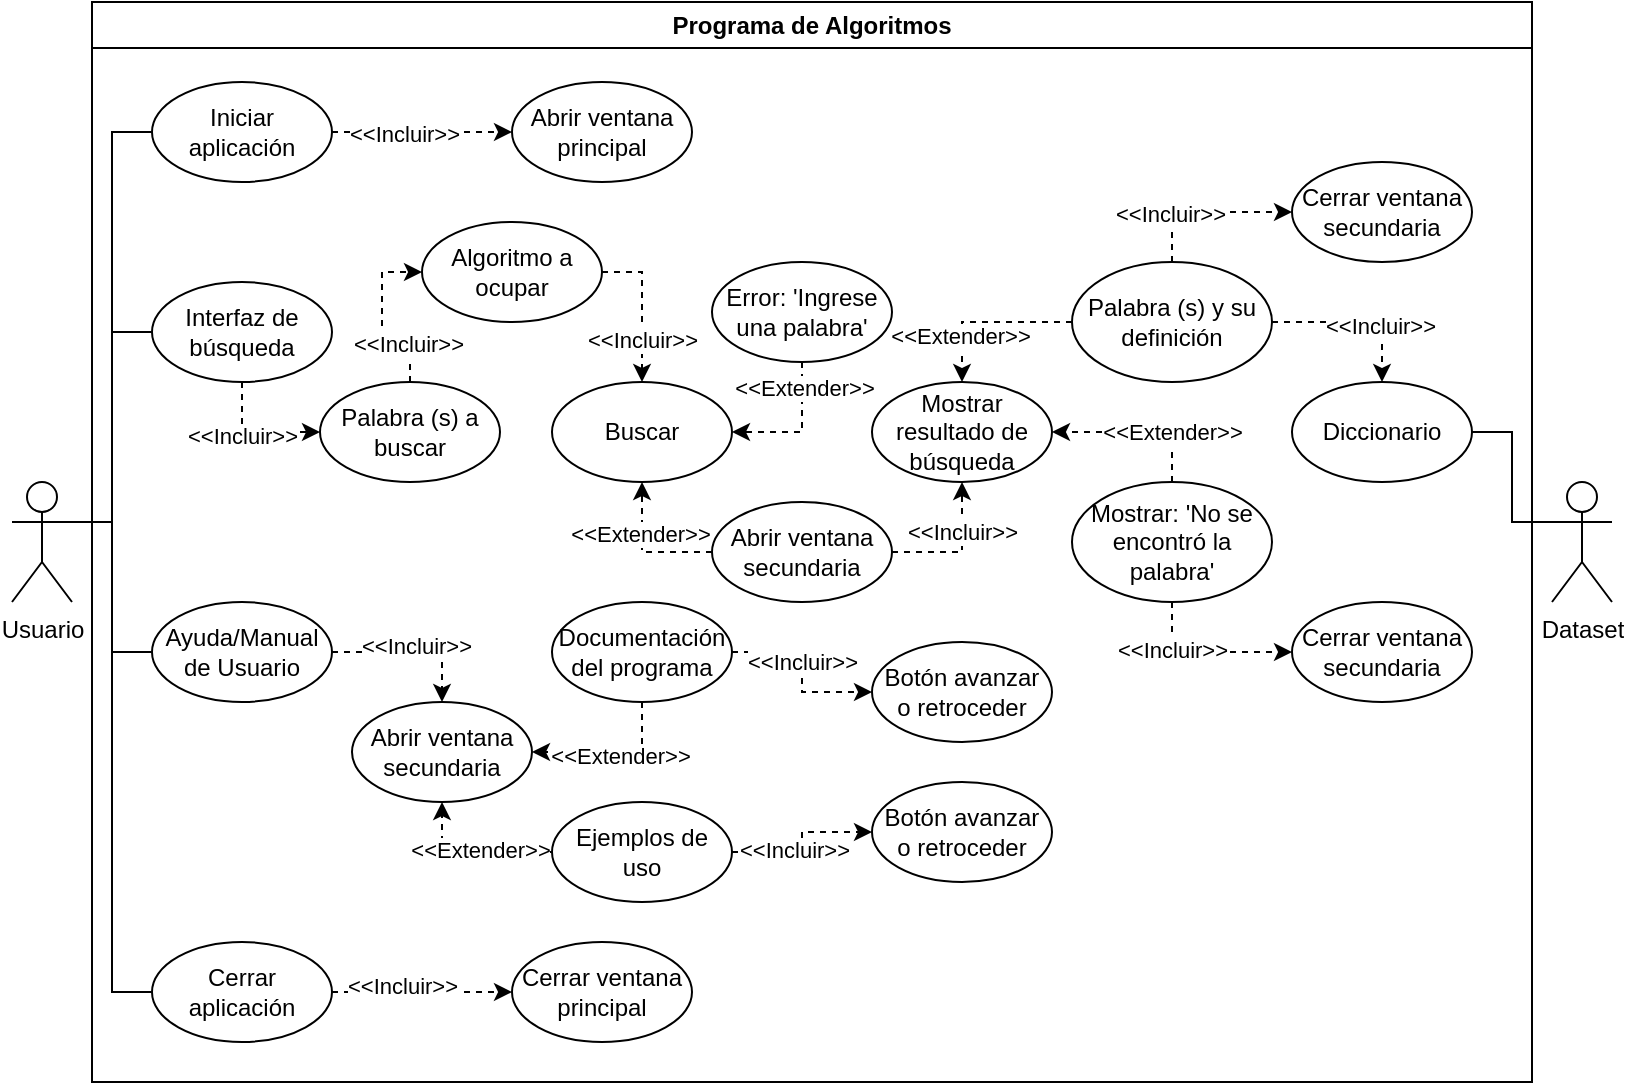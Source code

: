 <mxfile version="21.3.5" type="device">
  <diagram name="Page-1" id="AgVxNnxQd2m-z3hsMtV5">
    <mxGraphModel dx="1235" dy="636" grid="1" gridSize="10" guides="1" tooltips="1" connect="1" arrows="1" fold="1" page="1" pageScale="1" pageWidth="827" pageHeight="1169" math="0" shadow="0">
      <root>
        <mxCell id="0" />
        <mxCell id="1" parent="0" />
        <mxCell id="fj-ByLRMSCDvLSWJjfAh-1" value="Programa de Algoritmos" style="swimlane;whiteSpace=wrap;html=1;" parent="1" vertex="1">
          <mxGeometry x="54" width="720" height="540" as="geometry" />
        </mxCell>
        <mxCell id="ufKMqiaK2XcaE7LNpGSE-35" style="edgeStyle=orthogonalEdgeStyle;rounded=0;orthogonalLoop=1;jettySize=auto;html=1;exitX=1;exitY=0.5;exitDx=0;exitDy=0;entryX=0;entryY=0.5;entryDx=0;entryDy=0;dashed=1;" parent="fj-ByLRMSCDvLSWJjfAh-1" source="ufKMqiaK2XcaE7LNpGSE-1" target="ufKMqiaK2XcaE7LNpGSE-6" edge="1">
          <mxGeometry relative="1" as="geometry" />
        </mxCell>
        <mxCell id="ufKMqiaK2XcaE7LNpGSE-36" value="&amp;lt;&amp;lt;Incluir&amp;gt;&amp;gt;" style="edgeLabel;html=1;align=center;verticalAlign=middle;resizable=0;points=[];" parent="ufKMqiaK2XcaE7LNpGSE-35" vertex="1" connectable="0">
          <mxGeometry x="-0.207" y="-1" relative="1" as="geometry">
            <mxPoint as="offset" />
          </mxGeometry>
        </mxCell>
        <mxCell id="ufKMqiaK2XcaE7LNpGSE-1" value="Iniciar aplicación" style="ellipse;whiteSpace=wrap;html=1;" parent="fj-ByLRMSCDvLSWJjfAh-1" vertex="1">
          <mxGeometry x="30" y="40" width="90" height="50" as="geometry" />
        </mxCell>
        <mxCell id="ufKMqiaK2XcaE7LNpGSE-37" style="edgeStyle=orthogonalEdgeStyle;rounded=0;orthogonalLoop=1;jettySize=auto;html=1;exitX=1;exitY=0.5;exitDx=0;exitDy=0;entryX=0;entryY=0.5;entryDx=0;entryDy=0;dashed=1;" parent="fj-ByLRMSCDvLSWJjfAh-1" source="ufKMqiaK2XcaE7LNpGSE-2" target="ufKMqiaK2XcaE7LNpGSE-7" edge="1">
          <mxGeometry relative="1" as="geometry" />
        </mxCell>
        <mxCell id="ufKMqiaK2XcaE7LNpGSE-38" value="&amp;lt;&amp;lt;Incluir&amp;gt;&amp;gt;" style="edgeLabel;html=1;align=center;verticalAlign=middle;resizable=0;points=[];" parent="ufKMqiaK2XcaE7LNpGSE-37" vertex="1" connectable="0">
          <mxGeometry x="-0.226" y="3" relative="1" as="geometry">
            <mxPoint as="offset" />
          </mxGeometry>
        </mxCell>
        <mxCell id="ufKMqiaK2XcaE7LNpGSE-2" value="Cerrar aplicación" style="ellipse;whiteSpace=wrap;html=1;" parent="fj-ByLRMSCDvLSWJjfAh-1" vertex="1">
          <mxGeometry x="30" y="470" width="90" height="50" as="geometry" />
        </mxCell>
        <mxCell id="ufKMqiaK2XcaE7LNpGSE-41" style="edgeStyle=orthogonalEdgeStyle;rounded=0;orthogonalLoop=1;jettySize=auto;html=1;exitX=1;exitY=0.5;exitDx=0;exitDy=0;entryX=0.5;entryY=0;entryDx=0;entryDy=0;dashed=1;" parent="fj-ByLRMSCDvLSWJjfAh-1" source="ufKMqiaK2XcaE7LNpGSE-3" target="ufKMqiaK2XcaE7LNpGSE-32" edge="1">
          <mxGeometry relative="1" as="geometry" />
        </mxCell>
        <mxCell id="ufKMqiaK2XcaE7LNpGSE-42" value="&amp;lt;&amp;lt;Incluir&amp;gt;&amp;gt;" style="edgeLabel;html=1;align=center;verticalAlign=middle;resizable=0;points=[];" parent="ufKMqiaK2XcaE7LNpGSE-41" vertex="1" connectable="0">
          <mxGeometry x="0.037" y="3" relative="1" as="geometry">
            <mxPoint as="offset" />
          </mxGeometry>
        </mxCell>
        <mxCell id="ufKMqiaK2XcaE7LNpGSE-3" value="Ayuda/Manual de Usuario" style="ellipse;whiteSpace=wrap;html=1;" parent="fj-ByLRMSCDvLSWJjfAh-1" vertex="1">
          <mxGeometry x="30" y="300" width="90" height="50" as="geometry" />
        </mxCell>
        <mxCell id="ufKMqiaK2XcaE7LNpGSE-39" style="edgeStyle=orthogonalEdgeStyle;rounded=0;orthogonalLoop=1;jettySize=auto;html=1;exitX=0.5;exitY=1;exitDx=0;exitDy=0;entryX=0;entryY=0.5;entryDx=0;entryDy=0;dashed=1;" parent="fj-ByLRMSCDvLSWJjfAh-1" source="ufKMqiaK2XcaE7LNpGSE-4" target="ufKMqiaK2XcaE7LNpGSE-9" edge="1">
          <mxGeometry relative="1" as="geometry" />
        </mxCell>
        <mxCell id="ufKMqiaK2XcaE7LNpGSE-40" value="&amp;lt;&amp;lt;Incluir&amp;gt;&amp;gt;" style="edgeLabel;html=1;align=center;verticalAlign=middle;resizable=0;points=[];" parent="ufKMqiaK2XcaE7LNpGSE-39" vertex="1" connectable="0">
          <mxGeometry x="-0.219" y="-2" relative="1" as="geometry">
            <mxPoint as="offset" />
          </mxGeometry>
        </mxCell>
        <mxCell id="ufKMqiaK2XcaE7LNpGSE-4" value="Interfaz de búsqueda" style="ellipse;whiteSpace=wrap;html=1;" parent="fj-ByLRMSCDvLSWJjfAh-1" vertex="1">
          <mxGeometry x="30" y="140" width="90" height="50" as="geometry" />
        </mxCell>
        <mxCell id="ufKMqiaK2XcaE7LNpGSE-47" style="edgeStyle=orthogonalEdgeStyle;rounded=0;orthogonalLoop=1;jettySize=auto;html=1;exitX=0.5;exitY=1;exitDx=0;exitDy=0;entryX=1;entryY=0.5;entryDx=0;entryDy=0;dashed=1;" parent="fj-ByLRMSCDvLSWJjfAh-1" source="ufKMqiaK2XcaE7LNpGSE-5" target="ufKMqiaK2XcaE7LNpGSE-32" edge="1">
          <mxGeometry relative="1" as="geometry" />
        </mxCell>
        <mxCell id="ufKMqiaK2XcaE7LNpGSE-49" value="&amp;lt;&amp;lt;Extender&amp;gt;&amp;gt;" style="edgeLabel;html=1;align=center;verticalAlign=middle;resizable=0;points=[];" parent="ufKMqiaK2XcaE7LNpGSE-47" vertex="1" connectable="0">
          <mxGeometry x="-0.1" y="2" relative="1" as="geometry">
            <mxPoint as="offset" />
          </mxGeometry>
        </mxCell>
        <mxCell id="ufKMqiaK2XcaE7LNpGSE-51" style="edgeStyle=orthogonalEdgeStyle;rounded=0;orthogonalLoop=1;jettySize=auto;html=1;exitX=1;exitY=0.5;exitDx=0;exitDy=0;entryX=0;entryY=0.5;entryDx=0;entryDy=0;dashed=1;" parent="fj-ByLRMSCDvLSWJjfAh-1" source="ufKMqiaK2XcaE7LNpGSE-5" target="ufKMqiaK2XcaE7LNpGSE-12" edge="1">
          <mxGeometry relative="1" as="geometry" />
        </mxCell>
        <mxCell id="ufKMqiaK2XcaE7LNpGSE-53" value="&amp;lt;&amp;lt;Incluir&amp;gt;&amp;gt;" style="edgeLabel;html=1;align=center;verticalAlign=middle;resizable=0;points=[];" parent="ufKMqiaK2XcaE7LNpGSE-51" vertex="1" connectable="0">
          <mxGeometry x="-0.11" relative="1" as="geometry">
            <mxPoint as="offset" />
          </mxGeometry>
        </mxCell>
        <mxCell id="ufKMqiaK2XcaE7LNpGSE-5" value="Documentación del programa" style="ellipse;whiteSpace=wrap;html=1;" parent="fj-ByLRMSCDvLSWJjfAh-1" vertex="1">
          <mxGeometry x="230" y="300" width="90" height="50" as="geometry" />
        </mxCell>
        <mxCell id="ufKMqiaK2XcaE7LNpGSE-6" value="Abrir ventana principal" style="ellipse;whiteSpace=wrap;html=1;" parent="fj-ByLRMSCDvLSWJjfAh-1" vertex="1">
          <mxGeometry x="210" y="40" width="90" height="50" as="geometry" />
        </mxCell>
        <mxCell id="ufKMqiaK2XcaE7LNpGSE-7" value="Cerrar ventana principal" style="ellipse;whiteSpace=wrap;html=1;" parent="fj-ByLRMSCDvLSWJjfAh-1" vertex="1">
          <mxGeometry x="210" y="470" width="90" height="50" as="geometry" />
        </mxCell>
        <mxCell id="32s3LYDoTKz_yf6k1RUO-1" style="edgeStyle=orthogonalEdgeStyle;rounded=0;orthogonalLoop=1;jettySize=auto;html=1;exitX=0.5;exitY=0;exitDx=0;exitDy=0;entryX=0;entryY=0.5;entryDx=0;entryDy=0;dashed=1;" edge="1" parent="fj-ByLRMSCDvLSWJjfAh-1" source="ufKMqiaK2XcaE7LNpGSE-9" target="ufKMqiaK2XcaE7LNpGSE-11">
          <mxGeometry relative="1" as="geometry" />
        </mxCell>
        <mxCell id="32s3LYDoTKz_yf6k1RUO-3" value="&amp;lt;&amp;lt;Incluir&amp;gt;&amp;gt;" style="edgeLabel;html=1;align=center;verticalAlign=middle;resizable=0;points=[];" vertex="1" connectable="0" parent="32s3LYDoTKz_yf6k1RUO-1">
          <mxGeometry x="-0.578" y="1" relative="1" as="geometry">
            <mxPoint as="offset" />
          </mxGeometry>
        </mxCell>
        <mxCell id="ufKMqiaK2XcaE7LNpGSE-9" value="Palabra (s) a buscar" style="ellipse;whiteSpace=wrap;html=1;" parent="fj-ByLRMSCDvLSWJjfAh-1" vertex="1">
          <mxGeometry x="114" y="190" width="90" height="50" as="geometry" />
        </mxCell>
        <mxCell id="ufKMqiaK2XcaE7LNpGSE-48" style="edgeStyle=orthogonalEdgeStyle;rounded=0;orthogonalLoop=1;jettySize=auto;html=1;exitX=0;exitY=0.5;exitDx=0;exitDy=0;entryX=0.5;entryY=1;entryDx=0;entryDy=0;dashed=1;" parent="fj-ByLRMSCDvLSWJjfAh-1" source="ufKMqiaK2XcaE7LNpGSE-10" target="ufKMqiaK2XcaE7LNpGSE-32" edge="1">
          <mxGeometry relative="1" as="geometry" />
        </mxCell>
        <mxCell id="ufKMqiaK2XcaE7LNpGSE-50" value="&amp;lt;&amp;lt;Extender&amp;gt;&amp;gt;" style="edgeLabel;html=1;align=center;verticalAlign=middle;resizable=0;points=[];" parent="ufKMqiaK2XcaE7LNpGSE-48" vertex="1" connectable="0">
          <mxGeometry x="-0.1" y="-1" relative="1" as="geometry">
            <mxPoint as="offset" />
          </mxGeometry>
        </mxCell>
        <mxCell id="ufKMqiaK2XcaE7LNpGSE-54" style="edgeStyle=orthogonalEdgeStyle;rounded=0;orthogonalLoop=1;jettySize=auto;html=1;exitX=1;exitY=0.5;exitDx=0;exitDy=0;entryX=0;entryY=0.5;entryDx=0;entryDy=0;dashed=1;" parent="fj-ByLRMSCDvLSWJjfAh-1" source="ufKMqiaK2XcaE7LNpGSE-10" target="ufKMqiaK2XcaE7LNpGSE-43" edge="1">
          <mxGeometry relative="1" as="geometry" />
        </mxCell>
        <mxCell id="ufKMqiaK2XcaE7LNpGSE-55" value="&amp;lt;&amp;lt;Incluir&amp;gt;&amp;gt;" style="edgeLabel;html=1;align=center;verticalAlign=middle;resizable=0;points=[];" parent="ufKMqiaK2XcaE7LNpGSE-54" vertex="1" connectable="0">
          <mxGeometry x="-0.22" y="1" relative="1" as="geometry">
            <mxPoint as="offset" />
          </mxGeometry>
        </mxCell>
        <mxCell id="ufKMqiaK2XcaE7LNpGSE-10" value="Ejemplos de uso" style="ellipse;whiteSpace=wrap;html=1;" parent="fj-ByLRMSCDvLSWJjfAh-1" vertex="1">
          <mxGeometry x="230" y="400" width="90" height="50" as="geometry" />
        </mxCell>
        <mxCell id="32s3LYDoTKz_yf6k1RUO-8" style="edgeStyle=orthogonalEdgeStyle;rounded=0;orthogonalLoop=1;jettySize=auto;html=1;exitX=1;exitY=0.5;exitDx=0;exitDy=0;entryX=0.5;entryY=0;entryDx=0;entryDy=0;dashed=1;" edge="1" parent="fj-ByLRMSCDvLSWJjfAh-1" source="ufKMqiaK2XcaE7LNpGSE-11" target="ufKMqiaK2XcaE7LNpGSE-23">
          <mxGeometry relative="1" as="geometry" />
        </mxCell>
        <mxCell id="32s3LYDoTKz_yf6k1RUO-9" value="&amp;lt;&amp;lt;Incluir&amp;gt;&amp;gt;" style="edgeLabel;html=1;align=center;verticalAlign=middle;resizable=0;points=[];" vertex="1" connectable="0" parent="32s3LYDoTKz_yf6k1RUO-8">
          <mxGeometry x="0.421" relative="1" as="geometry">
            <mxPoint as="offset" />
          </mxGeometry>
        </mxCell>
        <mxCell id="ufKMqiaK2XcaE7LNpGSE-11" value="Algoritmo a ocupar" style="ellipse;whiteSpace=wrap;html=1;" parent="fj-ByLRMSCDvLSWJjfAh-1" vertex="1">
          <mxGeometry x="165" y="110" width="90" height="50" as="geometry" />
        </mxCell>
        <mxCell id="ufKMqiaK2XcaE7LNpGSE-12" value="Botón avanzar&lt;br&gt;o retroceder" style="ellipse;whiteSpace=wrap;html=1;" parent="fj-ByLRMSCDvLSWJjfAh-1" vertex="1">
          <mxGeometry x="390" y="320" width="90" height="50" as="geometry" />
        </mxCell>
        <mxCell id="ufKMqiaK2XcaE7LNpGSE-23" value="Buscar" style="ellipse;whiteSpace=wrap;html=1;" parent="fj-ByLRMSCDvLSWJjfAh-1" vertex="1">
          <mxGeometry x="230" y="190" width="90" height="50" as="geometry" />
        </mxCell>
        <mxCell id="32s3LYDoTKz_yf6k1RUO-10" style="edgeStyle=orthogonalEdgeStyle;rounded=0;orthogonalLoop=1;jettySize=auto;html=1;exitX=0.5;exitY=1;exitDx=0;exitDy=0;entryX=1;entryY=0.5;entryDx=0;entryDy=0;dashed=1;" edge="1" parent="fj-ByLRMSCDvLSWJjfAh-1" source="ufKMqiaK2XcaE7LNpGSE-24" target="ufKMqiaK2XcaE7LNpGSE-23">
          <mxGeometry relative="1" as="geometry" />
        </mxCell>
        <mxCell id="32s3LYDoTKz_yf6k1RUO-11" value="&amp;lt;&amp;lt;Extender&amp;gt;&amp;gt;" style="edgeLabel;html=1;align=center;verticalAlign=middle;resizable=0;points=[];" vertex="1" connectable="0" parent="32s3LYDoTKz_yf6k1RUO-10">
          <mxGeometry x="-0.635" y="1" relative="1" as="geometry">
            <mxPoint as="offset" />
          </mxGeometry>
        </mxCell>
        <mxCell id="ufKMqiaK2XcaE7LNpGSE-24" value="Error: &#39;Ingrese una palabra&#39;" style="ellipse;whiteSpace=wrap;html=1;" parent="fj-ByLRMSCDvLSWJjfAh-1" vertex="1">
          <mxGeometry x="310" y="130" width="90" height="50" as="geometry" />
        </mxCell>
        <mxCell id="32s3LYDoTKz_yf6k1RUO-12" style="edgeStyle=orthogonalEdgeStyle;rounded=0;orthogonalLoop=1;jettySize=auto;html=1;exitX=0;exitY=0.5;exitDx=0;exitDy=0;entryX=0.5;entryY=1;entryDx=0;entryDy=0;dashed=1;" edge="1" parent="fj-ByLRMSCDvLSWJjfAh-1" source="ufKMqiaK2XcaE7LNpGSE-25" target="ufKMqiaK2XcaE7LNpGSE-23">
          <mxGeometry relative="1" as="geometry" />
        </mxCell>
        <mxCell id="32s3LYDoTKz_yf6k1RUO-13" value="&amp;lt;&amp;lt;Extender&amp;gt;&amp;gt;" style="edgeLabel;html=1;align=center;verticalAlign=middle;resizable=0;points=[];" vertex="1" connectable="0" parent="32s3LYDoTKz_yf6k1RUO-12">
          <mxGeometry x="0.258" y="1" relative="1" as="geometry">
            <mxPoint as="offset" />
          </mxGeometry>
        </mxCell>
        <mxCell id="32s3LYDoTKz_yf6k1RUO-14" style="edgeStyle=orthogonalEdgeStyle;rounded=0;orthogonalLoop=1;jettySize=auto;html=1;exitX=1;exitY=0.5;exitDx=0;exitDy=0;entryX=0.5;entryY=1;entryDx=0;entryDy=0;dashed=1;" edge="1" parent="fj-ByLRMSCDvLSWJjfAh-1" source="ufKMqiaK2XcaE7LNpGSE-25" target="ufKMqiaK2XcaE7LNpGSE-26">
          <mxGeometry relative="1" as="geometry" />
        </mxCell>
        <mxCell id="32s3LYDoTKz_yf6k1RUO-15" value="&amp;lt;&amp;lt;Incluir&amp;gt;&amp;gt;" style="edgeLabel;html=1;align=center;verticalAlign=middle;resizable=0;points=[];" vertex="1" connectable="0" parent="32s3LYDoTKz_yf6k1RUO-14">
          <mxGeometry x="0.294" relative="1" as="geometry">
            <mxPoint as="offset" />
          </mxGeometry>
        </mxCell>
        <mxCell id="ufKMqiaK2XcaE7LNpGSE-25" value="Abrir ventana secundaria" style="ellipse;whiteSpace=wrap;html=1;" parent="fj-ByLRMSCDvLSWJjfAh-1" vertex="1">
          <mxGeometry x="310" y="250" width="90" height="50" as="geometry" />
        </mxCell>
        <mxCell id="ufKMqiaK2XcaE7LNpGSE-26" value="Mostrar resultado de búsqueda" style="ellipse;whiteSpace=wrap;html=1;" parent="fj-ByLRMSCDvLSWJjfAh-1" vertex="1">
          <mxGeometry x="390" y="190" width="90" height="50" as="geometry" />
        </mxCell>
        <mxCell id="32s3LYDoTKz_yf6k1RUO-16" style="edgeStyle=orthogonalEdgeStyle;rounded=0;orthogonalLoop=1;jettySize=auto;html=1;exitX=0;exitY=0.5;exitDx=0;exitDy=0;entryX=0.5;entryY=0;entryDx=0;entryDy=0;dashed=1;" edge="1" parent="fj-ByLRMSCDvLSWJjfAh-1" source="ufKMqiaK2XcaE7LNpGSE-27" target="ufKMqiaK2XcaE7LNpGSE-26">
          <mxGeometry relative="1" as="geometry" />
        </mxCell>
        <mxCell id="32s3LYDoTKz_yf6k1RUO-17" value="&amp;lt;&amp;lt;Extender&amp;gt;&amp;gt;" style="edgeLabel;html=1;align=center;verticalAlign=middle;resizable=0;points=[];" vertex="1" connectable="0" parent="32s3LYDoTKz_yf6k1RUO-16">
          <mxGeometry x="0.442" y="-1" relative="1" as="geometry">
            <mxPoint as="offset" />
          </mxGeometry>
        </mxCell>
        <mxCell id="32s3LYDoTKz_yf6k1RUO-20" style="edgeStyle=orthogonalEdgeStyle;rounded=0;orthogonalLoop=1;jettySize=auto;html=1;exitX=1;exitY=0.5;exitDx=0;exitDy=0;entryX=0.5;entryY=0;entryDx=0;entryDy=0;dashed=1;" edge="1" parent="fj-ByLRMSCDvLSWJjfAh-1" source="ufKMqiaK2XcaE7LNpGSE-27" target="ufKMqiaK2XcaE7LNpGSE-29">
          <mxGeometry relative="1" as="geometry" />
        </mxCell>
        <mxCell id="32s3LYDoTKz_yf6k1RUO-21" value="&amp;lt;&amp;lt;Incluir&amp;gt;&amp;gt;" style="edgeLabel;html=1;align=center;verticalAlign=middle;resizable=0;points=[];" vertex="1" connectable="0" parent="32s3LYDoTKz_yf6k1RUO-20">
          <mxGeometry x="0.327" y="-1" relative="1" as="geometry">
            <mxPoint as="offset" />
          </mxGeometry>
        </mxCell>
        <mxCell id="32s3LYDoTKz_yf6k1RUO-22" style="edgeStyle=orthogonalEdgeStyle;rounded=0;orthogonalLoop=1;jettySize=auto;html=1;exitX=0.5;exitY=0;exitDx=0;exitDy=0;entryX=0;entryY=0.5;entryDx=0;entryDy=0;dashed=1;" edge="1" parent="fj-ByLRMSCDvLSWJjfAh-1" source="ufKMqiaK2XcaE7LNpGSE-27" target="ufKMqiaK2XcaE7LNpGSE-34">
          <mxGeometry relative="1" as="geometry" />
        </mxCell>
        <mxCell id="32s3LYDoTKz_yf6k1RUO-23" value="&amp;lt;&amp;lt;Incluir&amp;gt;&amp;gt;" style="edgeLabel;html=1;align=center;verticalAlign=middle;resizable=0;points=[];" vertex="1" connectable="0" parent="32s3LYDoTKz_yf6k1RUO-22">
          <mxGeometry x="-0.428" y="1" relative="1" as="geometry">
            <mxPoint as="offset" />
          </mxGeometry>
        </mxCell>
        <mxCell id="ufKMqiaK2XcaE7LNpGSE-27" value="Palabra (s) y su definición" style="ellipse;whiteSpace=wrap;html=1;" parent="fj-ByLRMSCDvLSWJjfAh-1" vertex="1">
          <mxGeometry x="490" y="130" width="100" height="60" as="geometry" />
        </mxCell>
        <mxCell id="32s3LYDoTKz_yf6k1RUO-18" style="edgeStyle=orthogonalEdgeStyle;rounded=0;orthogonalLoop=1;jettySize=auto;html=1;exitX=0.5;exitY=0;exitDx=0;exitDy=0;entryX=1;entryY=0.5;entryDx=0;entryDy=0;dashed=1;" edge="1" parent="fj-ByLRMSCDvLSWJjfAh-1" source="ufKMqiaK2XcaE7LNpGSE-28" target="ufKMqiaK2XcaE7LNpGSE-26">
          <mxGeometry relative="1" as="geometry" />
        </mxCell>
        <mxCell id="32s3LYDoTKz_yf6k1RUO-19" value="&amp;lt;&amp;lt;Extender&amp;gt;&amp;gt;" style="edgeLabel;html=1;align=center;verticalAlign=middle;resizable=0;points=[];" vertex="1" connectable="0" parent="32s3LYDoTKz_yf6k1RUO-18">
          <mxGeometry x="-0.408" relative="1" as="geometry">
            <mxPoint as="offset" />
          </mxGeometry>
        </mxCell>
        <mxCell id="32s3LYDoTKz_yf6k1RUO-24" style="edgeStyle=orthogonalEdgeStyle;rounded=0;orthogonalLoop=1;jettySize=auto;html=1;exitX=0.5;exitY=1;exitDx=0;exitDy=0;entryX=0;entryY=0.5;entryDx=0;entryDy=0;dashed=1;" edge="1" parent="fj-ByLRMSCDvLSWJjfAh-1" source="ufKMqiaK2XcaE7LNpGSE-28" target="ufKMqiaK2XcaE7LNpGSE-33">
          <mxGeometry relative="1" as="geometry" />
        </mxCell>
        <mxCell id="32s3LYDoTKz_yf6k1RUO-25" value="&amp;lt;&amp;lt;Incluir&amp;gt;&amp;gt;" style="edgeLabel;html=1;align=center;verticalAlign=middle;resizable=0;points=[];" vertex="1" connectable="0" parent="32s3LYDoTKz_yf6k1RUO-24">
          <mxGeometry x="-0.444" relative="1" as="geometry">
            <mxPoint as="offset" />
          </mxGeometry>
        </mxCell>
        <mxCell id="ufKMqiaK2XcaE7LNpGSE-28" value="Mostrar: &#39;No se encontró la palabra&#39;" style="ellipse;whiteSpace=wrap;html=1;" parent="fj-ByLRMSCDvLSWJjfAh-1" vertex="1">
          <mxGeometry x="490" y="240" width="100" height="60" as="geometry" />
        </mxCell>
        <mxCell id="ufKMqiaK2XcaE7LNpGSE-29" value="Diccionario" style="ellipse;whiteSpace=wrap;html=1;" parent="fj-ByLRMSCDvLSWJjfAh-1" vertex="1">
          <mxGeometry x="600" y="190" width="90" height="50" as="geometry" />
        </mxCell>
        <mxCell id="ufKMqiaK2XcaE7LNpGSE-32" value="Abrir ventana secundaria" style="ellipse;whiteSpace=wrap;html=1;" parent="fj-ByLRMSCDvLSWJjfAh-1" vertex="1">
          <mxGeometry x="130" y="350" width="90" height="50" as="geometry" />
        </mxCell>
        <mxCell id="ufKMqiaK2XcaE7LNpGSE-33" value="Cerrar ventana secundaria" style="ellipse;whiteSpace=wrap;html=1;" parent="fj-ByLRMSCDvLSWJjfAh-1" vertex="1">
          <mxGeometry x="600" y="300" width="90" height="50" as="geometry" />
        </mxCell>
        <mxCell id="ufKMqiaK2XcaE7LNpGSE-34" value="Cerrar ventana secundaria" style="ellipse;whiteSpace=wrap;html=1;" parent="fj-ByLRMSCDvLSWJjfAh-1" vertex="1">
          <mxGeometry x="600" y="80" width="90" height="50" as="geometry" />
        </mxCell>
        <mxCell id="ufKMqiaK2XcaE7LNpGSE-43" value="Botón avanzar&lt;br&gt;o retroceder" style="ellipse;whiteSpace=wrap;html=1;" parent="fj-ByLRMSCDvLSWJjfAh-1" vertex="1">
          <mxGeometry x="390" y="390" width="90" height="50" as="geometry" />
        </mxCell>
        <mxCell id="fj-ByLRMSCDvLSWJjfAh-2" value="Usuario" style="shape=umlActor;verticalLabelPosition=bottom;verticalAlign=top;html=1;outlineConnect=0;" parent="1" vertex="1">
          <mxGeometry x="14" y="240" width="30" height="60" as="geometry" />
        </mxCell>
        <mxCell id="fj-ByLRMSCDvLSWJjfAh-3" value="Dataset" style="shape=umlActor;verticalLabelPosition=bottom;verticalAlign=top;html=1;outlineConnect=0;" parent="1" vertex="1">
          <mxGeometry x="784" y="240" width="30" height="60" as="geometry" />
        </mxCell>
        <mxCell id="ufKMqiaK2XcaE7LNpGSE-18" value="" style="endArrow=none;html=1;rounded=0;exitX=1;exitY=0.333;exitDx=0;exitDy=0;exitPerimeter=0;entryX=0;entryY=0.5;entryDx=0;entryDy=0;edgeStyle=orthogonalEdgeStyle;" parent="1" source="fj-ByLRMSCDvLSWJjfAh-2" target="ufKMqiaK2XcaE7LNpGSE-4" edge="1">
          <mxGeometry width="50" height="50" relative="1" as="geometry">
            <mxPoint x="34" y="360" as="sourcePoint" />
            <mxPoint x="84" y="310" as="targetPoint" />
          </mxGeometry>
        </mxCell>
        <mxCell id="ufKMqiaK2XcaE7LNpGSE-19" value="" style="endArrow=none;html=1;rounded=0;exitX=1;exitY=0.333;exitDx=0;exitDy=0;exitPerimeter=0;entryX=0;entryY=0.5;entryDx=0;entryDy=0;edgeStyle=orthogonalEdgeStyle;" parent="1" source="fj-ByLRMSCDvLSWJjfAh-2" target="ufKMqiaK2XcaE7LNpGSE-1" edge="1">
          <mxGeometry width="50" height="50" relative="1" as="geometry">
            <mxPoint x="-6" y="240" as="sourcePoint" />
            <mxPoint x="44" y="190" as="targetPoint" />
          </mxGeometry>
        </mxCell>
        <mxCell id="ufKMqiaK2XcaE7LNpGSE-20" value="" style="endArrow=none;html=1;rounded=0;exitX=1;exitY=0.333;exitDx=0;exitDy=0;exitPerimeter=0;entryX=0;entryY=0.5;entryDx=0;entryDy=0;edgeStyle=orthogonalEdgeStyle;" parent="1" source="fj-ByLRMSCDvLSWJjfAh-2" target="ufKMqiaK2XcaE7LNpGSE-3" edge="1">
          <mxGeometry width="50" height="50" relative="1" as="geometry">
            <mxPoint x="84" y="470" as="sourcePoint" />
            <mxPoint x="134" y="420" as="targetPoint" />
          </mxGeometry>
        </mxCell>
        <mxCell id="ufKMqiaK2XcaE7LNpGSE-21" value="" style="endArrow=none;html=1;rounded=0;entryX=0;entryY=0.5;entryDx=0;entryDy=0;exitX=1;exitY=0.333;exitDx=0;exitDy=0;exitPerimeter=0;edgeStyle=orthogonalEdgeStyle;" parent="1" source="fj-ByLRMSCDvLSWJjfAh-2" target="ufKMqiaK2XcaE7LNpGSE-2" edge="1">
          <mxGeometry width="50" height="50" relative="1" as="geometry">
            <mxPoint x="4" y="610" as="sourcePoint" />
            <mxPoint x="54" y="560" as="targetPoint" />
          </mxGeometry>
        </mxCell>
        <mxCell id="ufKMqiaK2XcaE7LNpGSE-30" value="" style="endArrow=none;html=1;rounded=0;entryX=0;entryY=0.333;entryDx=0;entryDy=0;entryPerimeter=0;exitX=1;exitY=0.5;exitDx=0;exitDy=0;edgeStyle=orthogonalEdgeStyle;" parent="1" source="ufKMqiaK2XcaE7LNpGSE-29" target="fj-ByLRMSCDvLSWJjfAh-3" edge="1">
          <mxGeometry width="50" height="50" relative="1" as="geometry">
            <mxPoint x="784" y="430" as="sourcePoint" />
            <mxPoint x="834" y="380" as="targetPoint" />
          </mxGeometry>
        </mxCell>
      </root>
    </mxGraphModel>
  </diagram>
</mxfile>
